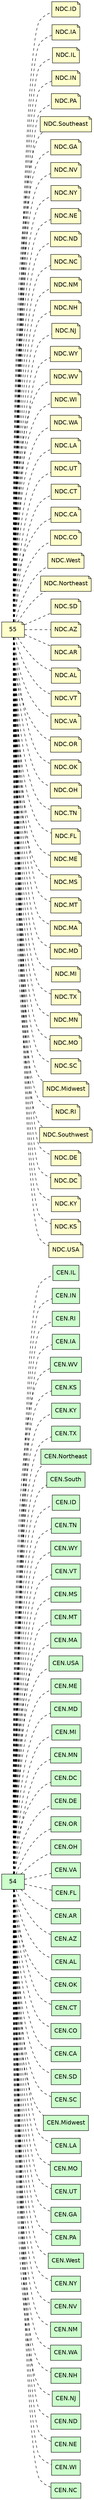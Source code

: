 
graph{
rankdir=LR
edge [style=dashed]
n0 [style=filled, fillcolor="#CCFFCC", shape=box, fontname="helvetica", label=54];
n1 [style=filled, fillcolor="#CCFFCC", shape=box, fontname="helvetica", label="CEN.IL"];
n0 -- n1;
n2 [style=filled, fillcolor="#CCFFCC", shape=box, fontname="helvetica", label="CEN.IN"];
n0 -- n2;
n3 [style=filled, fillcolor="#CCFFCC", shape=box, fontname="helvetica", label="CEN.RI"];
n0 -- n3;
n4 [style=filled, fillcolor="#CCFFCC", shape=box, fontname="helvetica", label="CEN.IA"];
n0 -- n4;
n5 [style=filled, fillcolor="#CCFFCC", shape=box, fontname="helvetica", label="CEN.WV"];
n0 -- n5;
n6 [style=filled, fillcolor="#CCFFCC", shape=box, fontname="helvetica", label="CEN.KS"];
n0 -- n6;
n7 [style=filled, fillcolor="#CCFFCC", shape=box, fontname="helvetica", label="CEN.KY"];
n0 -- n7;
n8 [style=filled, fillcolor="#CCFFCC", shape=box, fontname="helvetica", label="CEN.TX"];
n0 -- n8;
n9 [style=filled, fillcolor="#CCFFCC", shape=box, fontname="helvetica", label="CEN.Northeast"];
n0 -- n9;
n10 [style=filled, fillcolor="#CCFFCC", shape=box, fontname="helvetica", label="CEN.South"];
n0 -- n10;
n11 [style=filled, fillcolor="#CCFFCC", shape=box, fontname="helvetica", label="CEN.ID"];
n0 -- n11;
n12 [style=filled, fillcolor="#CCFFCC", shape=box, fontname="helvetica", label="CEN.TN"];
n0 -- n12;
n13 [style=filled, fillcolor="#CCFFCC", shape=box, fontname="helvetica", label="CEN.WY"];
n0 -- n13;
n14 [style=filled, fillcolor="#CCFFCC", shape=box, fontname="helvetica", label="CEN.VT"];
n0 -- n14;
n15 [style=filled, fillcolor="#CCFFCC", shape=box, fontname="helvetica", label="CEN.MS"];
n0 -- n15;
n16 [style=filled, fillcolor="#CCFFCC", shape=box, fontname="helvetica", label="CEN.MT"];
n0 -- n16;
n17 [style=filled, fillcolor="#CCFFCC", shape=box, fontname="helvetica", label="CEN.MA"];
n0 -- n17;
n18 [style=filled, fillcolor="#CCFFCC", shape=box, fontname="helvetica", label="CEN.USA"];
n0 -- n18;
n19 [style=filled, fillcolor="#CCFFCC", shape=box, fontname="helvetica", label="CEN.ME"];
n0 -- n19;
n20 [style=filled, fillcolor="#CCFFCC", shape=box, fontname="helvetica", label="CEN.MD"];
n0 -- n20;
n21 [style=filled, fillcolor="#CCFFCC", shape=box, fontname="helvetica", label="CEN.MI"];
n0 -- n21;
n22 [style=filled, fillcolor="#CCFFCC", shape=box, fontname="helvetica", label="CEN.MN"];
n0 -- n22;
n23 [style=filled, fillcolor="#CCFFCC", shape=box, fontname="helvetica", label="CEN.DC"];
n0 -- n23;
n24 [style=filled, fillcolor="#CCFFCC", shape=box, fontname="helvetica", label="CEN.DE"];
n0 -- n24;
n25 [style=filled, fillcolor="#CCFFCC", shape=box, fontname="helvetica", label="CEN.OR"];
n0 -- n25;
n26 [style=filled, fillcolor="#CCFFCC", shape=box, fontname="helvetica", label="CEN.OH"];
n0 -- n26;
n27 [style=filled, fillcolor="#CCFFCC", shape=box, fontname="helvetica", label="CEN.VA"];
n0 -- n27;
n28 [style=filled, fillcolor="#CCFFCC", shape=box, fontname="helvetica", label="CEN.FL"];
n0 -- n28;
n29 [style=filled, fillcolor="#CCFFCC", shape=box, fontname="helvetica", label="CEN.AR"];
n0 -- n29;
n30 [style=filled, fillcolor="#CCFFCC", shape=box, fontname="helvetica", label="CEN.AZ"];
n0 -- n30;
n31 [style=filled, fillcolor="#CCFFCC", shape=box, fontname="helvetica", label="CEN.AL"];
n0 -- n31;
n32 [style=filled, fillcolor="#CCFFCC", shape=box, fontname="helvetica", label="CEN.OK"];
n0 -- n32;
n33 [style=filled, fillcolor="#CCFFCC", shape=box, fontname="helvetica", label="CEN.CT"];
n0 -- n33;
n34 [style=filled, fillcolor="#CCFFCC", shape=box, fontname="helvetica", label="CEN.CO"];
n0 -- n34;
n35 [style=filled, fillcolor="#CCFFCC", shape=box, fontname="helvetica", label="CEN.CA"];
n0 -- n35;
n36 [style=filled, fillcolor="#CCFFCC", shape=box, fontname="helvetica", label="CEN.SD"];
n0 -- n36;
n37 [style=filled, fillcolor="#CCFFCC", shape=box, fontname="helvetica", label="CEN.SC"];
n0 -- n37;
n38 [style=filled, fillcolor="#CCFFCC", shape=box, fontname="helvetica", label="CEN.Midwest"];
n0 -- n38;
n39 [style=filled, fillcolor="#CCFFCC", shape=box, fontname="helvetica", label="CEN.LA"];
n0 -- n39;
n40 [style=filled, fillcolor="#CCFFCC", shape=box, fontname="helvetica", label="CEN.MO"];
n0 -- n40;
n41 [style=filled, fillcolor="#CCFFCC", shape=box, fontname="helvetica", label="CEN.UT"];
n0 -- n41;
n42 [style=filled, fillcolor="#CCFFCC", shape=box, fontname="helvetica", label="CEN.GA"];
n0 -- n42;
n43 [style=filled, fillcolor="#CCFFCC", shape=box, fontname="helvetica", label="CEN.PA"];
n0 -- n43;
n44 [style=filled, fillcolor="#CCFFCC", shape=box, fontname="helvetica", label="CEN.West"];
n0 -- n44;
n45 [style=filled, fillcolor="#CCFFCC", shape=box, fontname="helvetica", label="CEN.NY"];
n0 -- n45;
n46 [style=filled, fillcolor="#CCFFCC", shape=box, fontname="helvetica", label="CEN.NV"];
n0 -- n46;
n47 [style=filled, fillcolor="#CCFFCC", shape=box, fontname="helvetica", label="CEN.NM"];
n0 -- n47;
n48 [style=filled, fillcolor="#CCFFCC", shape=box, fontname="helvetica", label="CEN.WA"];
n0 -- n48;
n49 [style=filled, fillcolor="#CCFFCC", shape=box, fontname="helvetica", label="CEN.NH"];
n0 -- n49;
n50 [style=filled, fillcolor="#CCFFCC", shape=box, fontname="helvetica", label="CEN.NJ"];
n0 -- n50;
n51 [style=filled, fillcolor="#CCFFCC", shape=box, fontname="helvetica", label="CEN.ND"];
n0 -- n51;
n52 [style=filled, fillcolor="#CCFFCC", shape=box, fontname="helvetica", label="CEN.NE"];
n0 -- n52;
n53 [style=filled, fillcolor="#CCFFCC", shape=box, fontname="helvetica", label="CEN.WI"];
n0 -- n53;
n54 [style=filled, fillcolor="#CCFFCC", shape=box, fontname="helvetica", label="CEN.NC"];
n0 -- n54;
n55 [style=filled, shape=note, fontname="helvetica", fillcolor="#FFFFCC", label=55];
n56 [style=filled, shape=note, fontname="helvetica", fillcolor="#FFFFCC", label="NDC.ID"];
n55 -- n56;
n57 [style=filled, shape=note, fontname="helvetica", fillcolor="#FFFFCC", label="NDC.IA"];
n55 -- n57;
n58 [style=filled, shape=note, fontname="helvetica", fillcolor="#FFFFCC", label="NDC.IL"];
n55 -- n58;
n59 [style=filled, shape=note, fontname="helvetica", fillcolor="#FFFFCC", label="NDC.IN"];
n55 -- n59;
n60 [style=filled, shape=note, fontname="helvetica", fillcolor="#FFFFCC", label="NDC.PA"];
n55 -- n60;
n61 [style=filled, shape=note, fontname="helvetica", fillcolor="#FFFFCC", label="NDC.Southeast"];
n55 -- n61;
n62 [style=filled, shape=note, fontname="helvetica", fillcolor="#FFFFCC", label="NDC.GA"];
n55 -- n62;
n63 [style=filled, shape=note, fontname="helvetica", fillcolor="#FFFFCC", label="NDC.NV"];
n55 -- n63;
n64 [style=filled, shape=note, fontname="helvetica", fillcolor="#FFFFCC", label="NDC.NY"];
n55 -- n64;
n65 [style=filled, shape=note, fontname="helvetica", fillcolor="#FFFFCC", label="NDC.NE"];
n55 -- n65;
n66 [style=filled, shape=note, fontname="helvetica", fillcolor="#FFFFCC", label="NDC.ND"];
n55 -- n66;
n67 [style=filled, shape=note, fontname="helvetica", fillcolor="#FFFFCC", label="NDC.NC"];
n55 -- n67;
n68 [style=filled, shape=note, fontname="helvetica", fillcolor="#FFFFCC", label="NDC.NM"];
n55 -- n68;
n69 [style=filled, shape=note, fontname="helvetica", fillcolor="#FFFFCC", label="NDC.NH"];
n55 -- n69;
n70 [style=filled, shape=note, fontname="helvetica", fillcolor="#FFFFCC", label="NDC.NJ"];
n55 -- n70;
n71 [style=filled, shape=note, fontname="helvetica", fillcolor="#FFFFCC", label="NDC.WY"];
n55 -- n71;
n72 [style=filled, shape=note, fontname="helvetica", fillcolor="#FFFFCC", label="NDC.WV"];
n55 -- n72;
n73 [style=filled, shape=note, fontname="helvetica", fillcolor="#FFFFCC", label="NDC.WI"];
n55 -- n73;
n74 [style=filled, shape=note, fontname="helvetica", fillcolor="#FFFFCC", label="NDC.WA"];
n55 -- n74;
n75 [style=filled, shape=note, fontname="helvetica", fillcolor="#FFFFCC", label="NDC.LA"];
n55 -- n75;
n76 [style=filled, shape=note, fontname="helvetica", fillcolor="#FFFFCC", label="NDC.UT"];
n55 -- n76;
n77 [style=filled, shape=note, fontname="helvetica", fillcolor="#FFFFCC", label="NDC.CT"];
n55 -- n77;
n78 [style=filled, shape=note, fontname="helvetica", fillcolor="#FFFFCC", label="NDC.CA"];
n55 -- n78;
n79 [style=filled, shape=note, fontname="helvetica", fillcolor="#FFFFCC", label="NDC.CO"];
n55 -- n79;
n80 [style=filled, shape=note, fontname="helvetica", fillcolor="#FFFFCC", label="NDC.West"];
n55 -- n80;
n81 [style=filled, shape=note, fontname="helvetica", fillcolor="#FFFFCC", label="NDC.Northeast"];
n55 -- n81;
n82 [style=filled, shape=note, fontname="helvetica", fillcolor="#FFFFCC", label="NDC.SD"];
n55 -- n82;
n83 [style=filled, shape=note, fontname="helvetica", fillcolor="#FFFFCC", label="NDC.AZ"];
n55 -- n83;
n84 [style=filled, shape=note, fontname="helvetica", fillcolor="#FFFFCC", label="NDC.AR"];
n55 -- n84;
n85 [style=filled, shape=note, fontname="helvetica", fillcolor="#FFFFCC", label="NDC.AL"];
n55 -- n85;
n86 [style=filled, shape=note, fontname="helvetica", fillcolor="#FFFFCC", label="NDC.VT"];
n55 -- n86;
n87 [style=filled, shape=note, fontname="helvetica", fillcolor="#FFFFCC", label="NDC.VA"];
n55 -- n87;
n88 [style=filled, shape=note, fontname="helvetica", fillcolor="#FFFFCC", label="NDC.OR"];
n55 -- n88;
n89 [style=filled, shape=note, fontname="helvetica", fillcolor="#FFFFCC", label="NDC.OK"];
n55 -- n89;
n90 [style=filled, shape=note, fontname="helvetica", fillcolor="#FFFFCC", label="NDC.OH"];
n55 -- n90;
n91 [style=filled, shape=note, fontname="helvetica", fillcolor="#FFFFCC", label="NDC.TN"];
n55 -- n91;
n92 [style=filled, shape=note, fontname="helvetica", fillcolor="#FFFFCC", label="NDC.FL"];
n55 -- n92;
n93 [style=filled, shape=note, fontname="helvetica", fillcolor="#FFFFCC", label="NDC.ME"];
n55 -- n93;
n94 [style=filled, shape=note, fontname="helvetica", fillcolor="#FFFFCC", label="NDC.MS"];
n55 -- n94;
n95 [style=filled, shape=note, fontname="helvetica", fillcolor="#FFFFCC", label="NDC.MT"];
n55 -- n95;
n96 [style=filled, shape=note, fontname="helvetica", fillcolor="#FFFFCC", label="NDC.MA"];
n55 -- n96;
n97 [style=filled, shape=note, fontname="helvetica", fillcolor="#FFFFCC", label="NDC.MD"];
n55 -- n97;
n98 [style=filled, shape=note, fontname="helvetica", fillcolor="#FFFFCC", label="NDC.MI"];
n55 -- n98;
n99 [style=filled, shape=note, fontname="helvetica", fillcolor="#FFFFCC", label="NDC.TX"];
n55 -- n99;
n100 [style=filled, shape=note, fontname="helvetica", fillcolor="#FFFFCC", label="NDC.MN"];
n55 -- n100;
n101 [style=filled, shape=note, fontname="helvetica", fillcolor="#FFFFCC", label="NDC.MO"];
n55 -- n101;
n102 [style=filled, shape=note, fontname="helvetica", fillcolor="#FFFFCC", label="NDC.SC"];
n55 -- n102;
n103 [style=filled, shape=note, fontname="helvetica", fillcolor="#FFFFCC", label="NDC.Midwest"];
n55 -- n103;
n104 [style=filled, shape=note, fontname="helvetica", fillcolor="#FFFFCC", label="NDC.RI"];
n55 -- n104;
n105 [style=filled, shape=note, fontname="helvetica", fillcolor="#FFFFCC", label="NDC.Southwest"];
n55 -- n105;
n106 [style=filled, shape=note, fontname="helvetica", fillcolor="#FFFFCC", label="NDC.DE"];
n55 -- n106;
n107 [style=filled, shape=note, fontname="helvetica", fillcolor="#FFFFCC", label="NDC.DC"];
n55 -- n107;
n108 [style=filled, shape=note, fontname="helvetica", fillcolor="#FFFFCC", label="NDC.KY"];
n55 -- n108;
n109 [style=filled, shape=note, fontname="helvetica", fillcolor="#FFFFCC", label="NDC.KS"];
n55 -- n109;
n110 [style=filled, shape=note, fontname="helvetica", fillcolor="#FFFFCC", label="NDC.USA"];
n55 -- n110;

}
            
